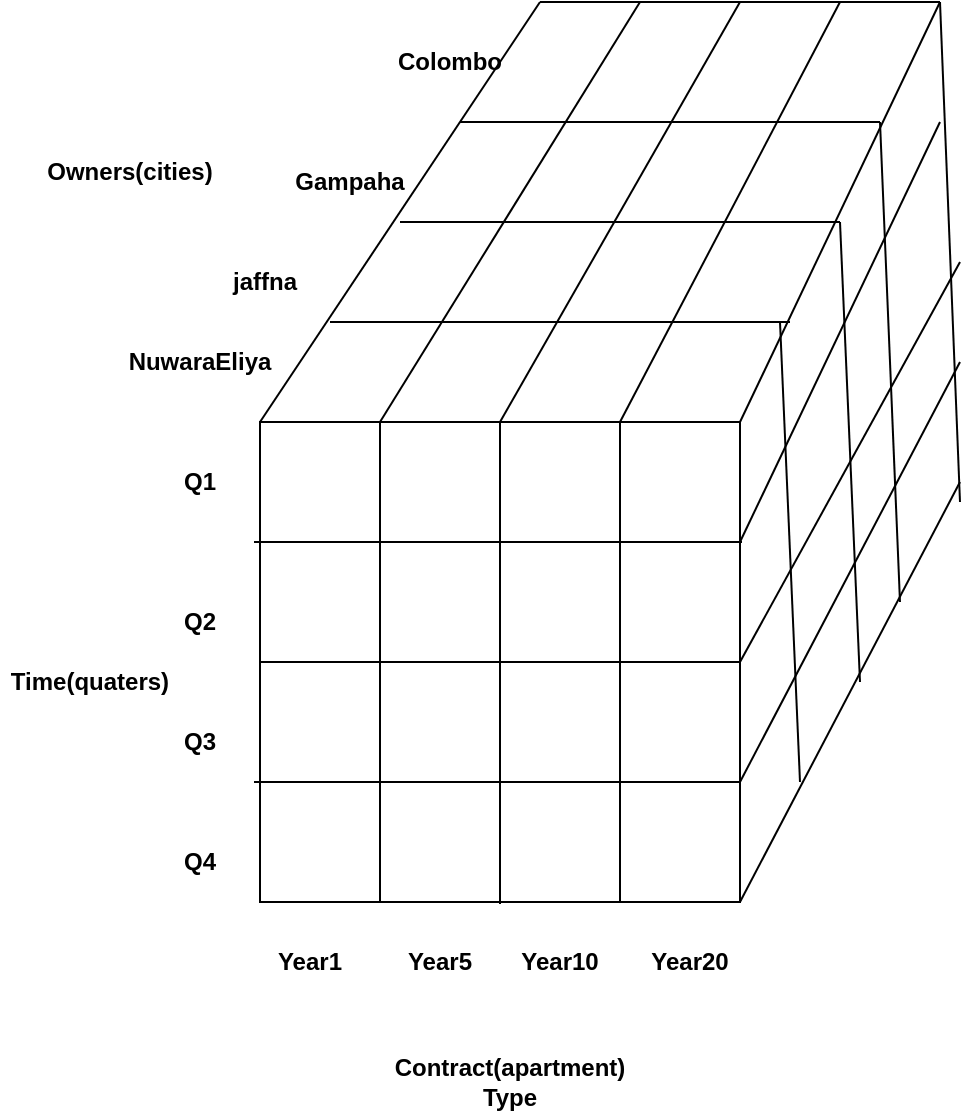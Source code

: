 <mxfile version="15.3.7" type="github"><diagram id="m2gpMfNR-HnjsigPnwjR" name="Page-1"><mxGraphModel dx="1662" dy="697" grid="1" gridSize="10" guides="1" tooltips="1" connect="1" arrows="1" fold="1" page="1" pageScale="1" pageWidth="850" pageHeight="1100" math="0" shadow="0"><root><mxCell id="0"/><mxCell id="1" parent="0"/><mxCell id="TrklFw6ijMtE2H_Z-L_h-1" value="" style="whiteSpace=wrap;html=1;aspect=fixed;" parent="1" vertex="1"><mxGeometry x="250" y="420" width="240" height="240" as="geometry"/></mxCell><mxCell id="TrklFw6ijMtE2H_Z-L_h-4" value="" style="endArrow=none;html=1;" parent="1" edge="1"><mxGeometry width="50" height="50" relative="1" as="geometry"><mxPoint x="390" y="210" as="sourcePoint"/><mxPoint x="590" y="210" as="targetPoint"/></mxGeometry></mxCell><mxCell id="TrklFw6ijMtE2H_Z-L_h-5" value="" style="endArrow=none;html=1;" parent="1" edge="1"><mxGeometry width="50" height="50" relative="1" as="geometry"><mxPoint x="600" y="460" as="sourcePoint"/><mxPoint x="590" y="210" as="targetPoint"/></mxGeometry></mxCell><mxCell id="TrklFw6ijMtE2H_Z-L_h-6" value="" style="endArrow=none;html=1;exitX=1;exitY=1;exitDx=0;exitDy=0;" parent="1" source="TrklFw6ijMtE2H_Z-L_h-1" edge="1"><mxGeometry width="50" height="50" relative="1" as="geometry"><mxPoint x="400" y="430" as="sourcePoint"/><mxPoint x="600" y="450" as="targetPoint"/></mxGeometry></mxCell><mxCell id="TrklFw6ijMtE2H_Z-L_h-7" value="" style="endArrow=none;html=1;exitX=1;exitY=0;exitDx=0;exitDy=0;" parent="1" source="TrklFw6ijMtE2H_Z-L_h-1" edge="1"><mxGeometry width="50" height="50" relative="1" as="geometry"><mxPoint x="400" y="370" as="sourcePoint"/><mxPoint x="590" y="210" as="targetPoint"/></mxGeometry></mxCell><mxCell id="TrklFw6ijMtE2H_Z-L_h-8" value="" style="endArrow=none;html=1;exitX=0;exitY=0;exitDx=0;exitDy=0;" parent="1" source="TrklFw6ijMtE2H_Z-L_h-1" edge="1"><mxGeometry width="50" height="50" relative="1" as="geometry"><mxPoint x="400" y="380" as="sourcePoint"/><mxPoint x="390" y="210" as="targetPoint"/></mxGeometry></mxCell><mxCell id="5TCWcqQeW1N3oj-769O--2" value="" style="endArrow=none;html=1;" parent="1" edge="1"><mxGeometry width="50" height="50" relative="1" as="geometry"><mxPoint x="247" y="480" as="sourcePoint"/><mxPoint x="491" y="480" as="targetPoint"/></mxGeometry></mxCell><mxCell id="5TCWcqQeW1N3oj-769O--3" value="" style="endArrow=none;html=1;" parent="1" edge="1"><mxGeometry width="50" height="50" relative="1" as="geometry"><mxPoint x="250" y="540" as="sourcePoint"/><mxPoint x="490" y="540" as="targetPoint"/></mxGeometry></mxCell><mxCell id="5TCWcqQeW1N3oj-769O--4" value="" style="endArrow=none;html=1;entryX=1;entryY=0.75;entryDx=0;entryDy=0;" parent="1" target="TrklFw6ijMtE2H_Z-L_h-1" edge="1"><mxGeometry width="50" height="50" relative="1" as="geometry"><mxPoint x="247" y="600" as="sourcePoint"/><mxPoint x="450" y="430" as="targetPoint"/></mxGeometry></mxCell><mxCell id="5TCWcqQeW1N3oj-769O--5" value="" style="endArrow=none;html=1;entryX=0.25;entryY=0;entryDx=0;entryDy=0;exitX=0.25;exitY=1;exitDx=0;exitDy=0;" parent="1" source="TrklFw6ijMtE2H_Z-L_h-1" target="TrklFw6ijMtE2H_Z-L_h-1" edge="1"><mxGeometry width="50" height="50" relative="1" as="geometry"><mxPoint x="400" y="480" as="sourcePoint"/><mxPoint x="450" y="430" as="targetPoint"/></mxGeometry></mxCell><mxCell id="5TCWcqQeW1N3oj-769O--6" value="" style="endArrow=none;html=1;entryX=0.5;entryY=0;entryDx=0;entryDy=0;" parent="1" target="TrklFw6ijMtE2H_Z-L_h-1" edge="1"><mxGeometry width="50" height="50" relative="1" as="geometry"><mxPoint x="370" y="661" as="sourcePoint"/><mxPoint x="450" y="430" as="targetPoint"/></mxGeometry></mxCell><mxCell id="5TCWcqQeW1N3oj-769O--7" value="" style="endArrow=none;html=1;entryX=0.75;entryY=0;entryDx=0;entryDy=0;exitX=0.75;exitY=1;exitDx=0;exitDy=0;exitPerimeter=0;" parent="1" source="TrklFw6ijMtE2H_Z-L_h-1" target="TrklFw6ijMtE2H_Z-L_h-1" edge="1"><mxGeometry width="50" height="50" relative="1" as="geometry"><mxPoint x="460" y="858" as="sourcePoint"/><mxPoint x="450" y="390" as="targetPoint"/></mxGeometry></mxCell><mxCell id="5TCWcqQeW1N3oj-769O--10" value="" style="endArrow=none;html=1;" parent="1" edge="1"><mxGeometry width="50" height="50" relative="1" as="geometry"><mxPoint x="430" y="420" as="sourcePoint"/><mxPoint x="540" y="210" as="targetPoint"/></mxGeometry></mxCell><mxCell id="5TCWcqQeW1N3oj-769O--11" value="" style="endArrow=none;html=1;" parent="1" edge="1"><mxGeometry width="50" height="50" relative="1" as="geometry"><mxPoint x="370" y="420" as="sourcePoint"/><mxPoint x="490" y="210" as="targetPoint"/></mxGeometry></mxCell><mxCell id="5TCWcqQeW1N3oj-769O--12" value="" style="endArrow=none;html=1;" parent="1" edge="1"><mxGeometry width="50" height="50" relative="1" as="geometry"><mxPoint x="285" y="370" as="sourcePoint"/><mxPoint x="515" y="370" as="targetPoint"/></mxGeometry></mxCell><mxCell id="5TCWcqQeW1N3oj-769O--13" value="" style="endArrow=none;html=1;" parent="1" edge="1"><mxGeometry width="50" height="50" relative="1" as="geometry"><mxPoint x="320" y="320" as="sourcePoint"/><mxPoint x="540" y="320" as="targetPoint"/></mxGeometry></mxCell><mxCell id="5TCWcqQeW1N3oj-769O--14" value="" style="endArrow=none;html=1;" parent="1" edge="1"><mxGeometry width="50" height="50" relative="1" as="geometry"><mxPoint x="350" y="270" as="sourcePoint"/><mxPoint x="560" y="270" as="targetPoint"/></mxGeometry></mxCell><mxCell id="5TCWcqQeW1N3oj-769O--15" value="" style="endArrow=none;html=1;" parent="1" edge="1"><mxGeometry width="50" height="50" relative="1" as="geometry"><mxPoint x="520" y="600" as="sourcePoint"/><mxPoint x="510" y="370" as="targetPoint"/></mxGeometry></mxCell><mxCell id="5TCWcqQeW1N3oj-769O--16" value="" style="endArrow=none;html=1;" parent="1" edge="1"><mxGeometry width="50" height="50" relative="1" as="geometry"><mxPoint x="550" y="550" as="sourcePoint"/><mxPoint x="540" y="320" as="targetPoint"/></mxGeometry></mxCell><mxCell id="5TCWcqQeW1N3oj-769O--17" value="" style="endArrow=none;html=1;" parent="1" edge="1"><mxGeometry width="50" height="50" relative="1" as="geometry"><mxPoint x="570" y="510" as="sourcePoint"/><mxPoint x="560" y="270" as="targetPoint"/></mxGeometry></mxCell><mxCell id="5TCWcqQeW1N3oj-769O--18" value="" style="endArrow=none;html=1;" parent="1" edge="1"><mxGeometry width="50" height="50" relative="1" as="geometry"><mxPoint x="490" y="480" as="sourcePoint"/><mxPoint x="590" y="270" as="targetPoint"/></mxGeometry></mxCell><mxCell id="5TCWcqQeW1N3oj-769O--20" value="" style="endArrow=none;html=1;" parent="1" edge="1"><mxGeometry width="50" height="50" relative="1" as="geometry"><mxPoint x="490" y="600" as="sourcePoint"/><mxPoint x="600" y="390" as="targetPoint"/></mxGeometry></mxCell><mxCell id="5TCWcqQeW1N3oj-769O--21" value="&lt;b&gt;Time(quaters)&lt;/b&gt;" style="text;html=1;strokeColor=none;fillColor=none;align=center;verticalAlign=middle;whiteSpace=wrap;rounded=0;" parent="1" vertex="1"><mxGeometry x="120" y="540" width="90" height="20" as="geometry"/></mxCell><mxCell id="5TCWcqQeW1N3oj-769O--22" value="&lt;b&gt;Q1&lt;/b&gt;" style="text;html=1;strokeColor=none;fillColor=none;align=center;verticalAlign=middle;whiteSpace=wrap;rounded=0;" parent="1" vertex="1"><mxGeometry x="200" y="440" width="40" height="20" as="geometry"/></mxCell><mxCell id="5TCWcqQeW1N3oj-769O--23" value="&lt;b&gt;Q2&lt;/b&gt;" style="text;html=1;strokeColor=none;fillColor=none;align=center;verticalAlign=middle;whiteSpace=wrap;rounded=0;" parent="1" vertex="1"><mxGeometry x="200" y="510" width="40" height="20" as="geometry"/></mxCell><mxCell id="5TCWcqQeW1N3oj-769O--24" value="&lt;b&gt;Q3&lt;/b&gt;" style="text;html=1;strokeColor=none;fillColor=none;align=center;verticalAlign=middle;whiteSpace=wrap;rounded=0;" parent="1" vertex="1"><mxGeometry x="200" y="570" width="40" height="20" as="geometry"/></mxCell><mxCell id="5TCWcqQeW1N3oj-769O--25" value="&lt;b&gt;Q4&lt;/b&gt;" style="text;html=1;strokeColor=none;fillColor=none;align=center;verticalAlign=middle;whiteSpace=wrap;rounded=0;" parent="1" vertex="1"><mxGeometry x="200" y="630" width="40" height="20" as="geometry"/></mxCell><mxCell id="5TCWcqQeW1N3oj-769O--26" value="&lt;b&gt;Contract(apartment) Type&lt;/b&gt;" style="text;html=1;strokeColor=none;fillColor=none;align=center;verticalAlign=middle;whiteSpace=wrap;rounded=0;" parent="1" vertex="1"><mxGeometry x="330" y="740" width="90" height="20" as="geometry"/></mxCell><mxCell id="5TCWcqQeW1N3oj-769O--27" value="&lt;b&gt;Year1&lt;/b&gt;" style="text;html=1;strokeColor=none;fillColor=none;align=center;verticalAlign=middle;whiteSpace=wrap;rounded=0;" parent="1" vertex="1"><mxGeometry x="250" y="680" width="50" height="20" as="geometry"/></mxCell><mxCell id="5TCWcqQeW1N3oj-769O--28" value="&lt;b&gt;Year5&lt;/b&gt;" style="text;html=1;strokeColor=none;fillColor=none;align=center;verticalAlign=middle;whiteSpace=wrap;rounded=0;" parent="1" vertex="1"><mxGeometry x="310" y="680" width="60" height="20" as="geometry"/></mxCell><mxCell id="5TCWcqQeW1N3oj-769O--29" value="&lt;b&gt;Year10&lt;/b&gt;" style="text;html=1;strokeColor=none;fillColor=none;align=center;verticalAlign=middle;whiteSpace=wrap;rounded=0;" parent="1" vertex="1"><mxGeometry x="370" y="680" width="60" height="20" as="geometry"/></mxCell><mxCell id="5TCWcqQeW1N3oj-769O--30" value="&lt;b&gt;Year20&lt;/b&gt;" style="text;html=1;strokeColor=none;fillColor=none;align=center;verticalAlign=middle;whiteSpace=wrap;rounded=0;" parent="1" vertex="1"><mxGeometry x="440" y="680" width="50" height="20" as="geometry"/></mxCell><mxCell id="5TCWcqQeW1N3oj-769O--31" value="&lt;b&gt;Owners(cities)&lt;/b&gt;" style="text;html=1;strokeColor=none;fillColor=none;align=center;verticalAlign=middle;whiteSpace=wrap;rounded=0;" parent="1" vertex="1"><mxGeometry x="120" y="280" width="130" height="30" as="geometry"/></mxCell><mxCell id="5TCWcqQeW1N3oj-769O--32" value="&lt;b&gt;Colombo&lt;/b&gt;" style="text;html=1;strokeColor=none;fillColor=none;align=center;verticalAlign=middle;whiteSpace=wrap;rounded=0;" parent="1" vertex="1"><mxGeometry x="310" y="230" width="70" height="20" as="geometry"/></mxCell><mxCell id="5TCWcqQeW1N3oj-769O--33" value="&lt;b&gt;Gampaha&lt;/b&gt;" style="text;html=1;strokeColor=none;fillColor=none;align=center;verticalAlign=middle;whiteSpace=wrap;rounded=0;" parent="1" vertex="1"><mxGeometry x="270" y="290" width="50" height="20" as="geometry"/></mxCell><mxCell id="5TCWcqQeW1N3oj-769O--35" value="&lt;b&gt;NuwaraEliya&lt;/b&gt;" style="text;html=1;strokeColor=none;fillColor=none;align=center;verticalAlign=middle;whiteSpace=wrap;rounded=0;" parent="1" vertex="1"><mxGeometry x="195" y="380" width="50" height="20" as="geometry"/></mxCell><mxCell id="5TCWcqQeW1N3oj-769O--38" value="&lt;b&gt;jaffna&lt;/b&gt;" style="text;html=1;strokeColor=none;fillColor=none;align=center;verticalAlign=middle;whiteSpace=wrap;rounded=0;" parent="1" vertex="1"><mxGeometry x="225" y="340" width="55" height="20" as="geometry"/></mxCell><mxCell id="A_vkw9-wz8FLxOCbQ7-b-1" value="" style="endArrow=none;html=1;exitX=0.25;exitY=0;exitDx=0;exitDy=0;" parent="1" source="TrklFw6ijMtE2H_Z-L_h-1" edge="1"><mxGeometry width="50" height="50" relative="1" as="geometry"><mxPoint x="370" y="450" as="sourcePoint"/><mxPoint x="440" y="210" as="targetPoint"/></mxGeometry></mxCell><mxCell id="A_vkw9-wz8FLxOCbQ7-b-2" value="" style="endArrow=none;html=1;" parent="1" edge="1"><mxGeometry width="50" height="50" relative="1" as="geometry"><mxPoint x="490" y="540" as="sourcePoint"/><mxPoint x="600" y="340" as="targetPoint"/></mxGeometry></mxCell></root></mxGraphModel></diagram></mxfile>